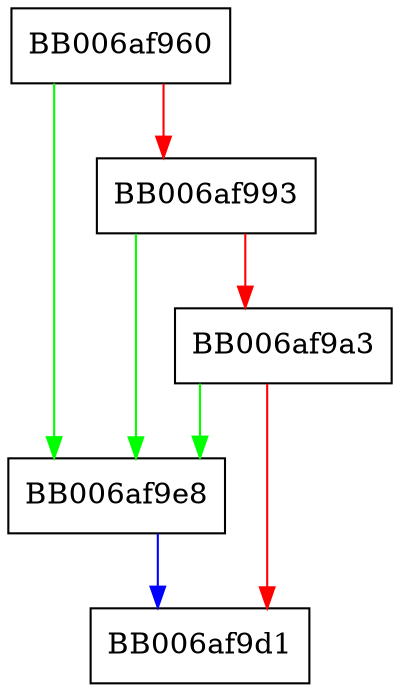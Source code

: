 digraph key_to_p8info {
  node [shape="box"];
  graph [splines=ortho];
  BB006af960 -> BB006af9e8 [color="green"];
  BB006af960 -> BB006af993 [color="red"];
  BB006af993 -> BB006af9e8 [color="green"];
  BB006af993 -> BB006af9a3 [color="red"];
  BB006af9a3 -> BB006af9e8 [color="green"];
  BB006af9a3 -> BB006af9d1 [color="red"];
  BB006af9e8 -> BB006af9d1 [color="blue"];
}